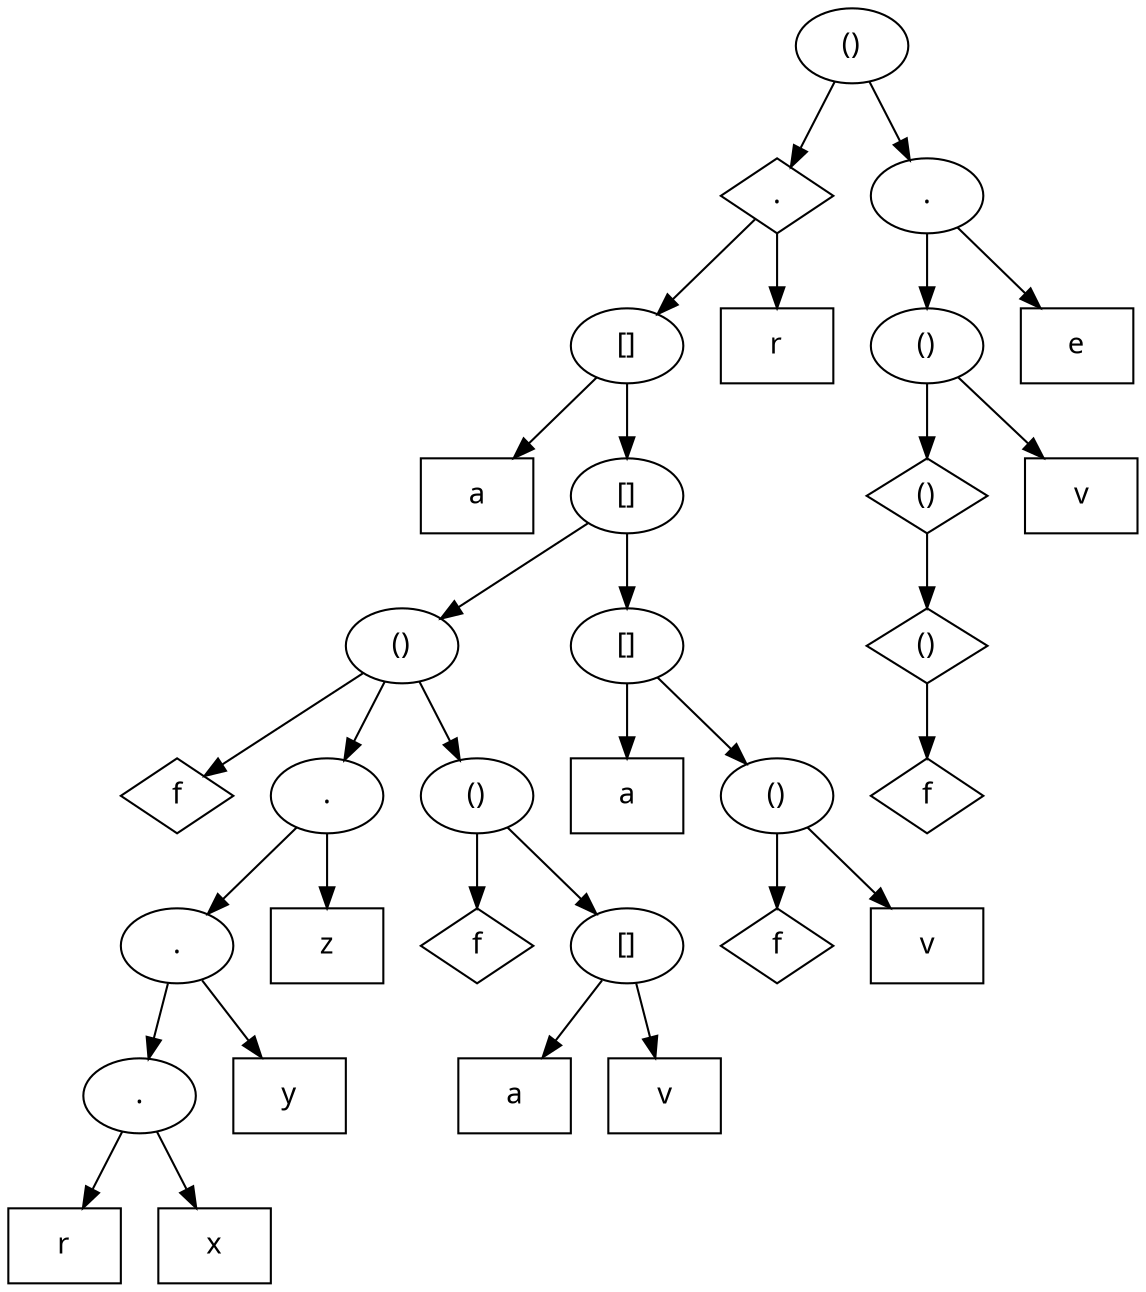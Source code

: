 digraph G {
	node [label="\N"];
	graph [bb="0,0,560,612"];
	{
		graph [bb=""];
		0 [label="()", fontname=Verdana, shape=ellipse, pos="423,594", width="0.75", height="0.5"];
		1 [label=".", fontname=Verdana, shape=diamond, pos="387,522", width="0.75", height="0.5"];
		2 [label=".", fontname=Verdana, shape=ellipse, pos="459,522", width="0.75", height="0.5"];
		3 [label="[]", fontname=Verdana, shape=ellipse, pos="315,450", width="0.75", height="0.5"];
		4 [label=r, fontname=Verdana, shape=box, pos="387,450", width="0.75", height="0.5"];
		5 [label=a, fontname=Verdana, shape=box, pos="243,378", width="0.75", height="0.5"];
		6 [label="[]", fontname=Verdana, shape=ellipse, pos="315,378", width="0.75", height="0.5"];
		7 [label="()", fontname=Verdana, shape=ellipse, pos="207,306", width="0.75", height="0.5"];
		8 [label="[]", fontname=Verdana, shape=ellipse, pos="315,306", width="0.75", height="0.5"];
		9 [label=f, fontname=Verdana, shape=diamond, pos="99,234", width="0.75", height="0.5"];
		10 [label=".", fontname=Verdana, shape=ellipse, pos="171,234", width="0.75", height="0.5"];
		11 [label="()", fontname=Verdana, shape=ellipse, pos="243,234", width="0.75", height="0.5"];
		12 [label=".", fontname=Verdana, shape=ellipse, pos="99,162", width="0.75", height="0.5"];
		13 [label=z, fontname=Verdana, shape=box, pos="171,162", width="0.75", height="0.5"];
		14 [label=".", fontname=Verdana, shape=ellipse, pos="63,90", width="0.75", height="0.5"];
		15 [label=y, fontname=Verdana, shape=box, pos="135,90", width="0.75", height="0.5"];
		16 [label=r, fontname=Verdana, shape=box, pos="27,18", width="0.75", height="0.5"];
		17 [label=x, fontname=Verdana, shape=box, pos="99,18", width="0.75", height="0.5"];
		18 [label=f, fontname=Verdana, shape=diamond, pos="243,162", width="0.75", height="0.5"];
		19 [label="[]", fontname=Verdana, shape=ellipse, pos="315,162", width="0.75", height="0.5"];
		20 [label=a, fontname=Verdana, shape=box, pos="279,90", width="0.75", height="0.5"];
		21 [label=v, fontname=Verdana, shape=box, pos="351,90", width="0.75", height="0.5"];
		22 [label=a, fontname=Verdana, shape=box, pos="315,234", width="0.75", height="0.5"];
		23 [label="()", fontname=Verdana, shape=ellipse, pos="387,234", width="0.75", height="0.5"];
		24 [label=f, fontname=Verdana, shape=diamond, pos="387,162", width="0.75", height="0.5"];
		25 [label=v, fontname=Verdana, shape=box, pos="459,162", width="0.75", height="0.5"];
		26 [label="()", fontname=Verdana, shape=ellipse, pos="459,450", width="0.75", height="0.5"];
		27 [label=e, fontname=Verdana, shape=box, pos="531,450", width="0.75", height="0.5"];
		28 [label="()", fontname=Verdana, shape=diamond, pos="459,378", width="0.80556", height="0.5"];
		29 [label=v, fontname=Verdana, shape=box, pos="533,378", width="0.75", height="0.5"];
		30 [label="()", fontname=Verdana, shape=diamond, pos="459,306", width="0.80556", height="0.5"];
		31 [label=f, fontname=Verdana, shape=diamond, pos="459,234", width="0.75", height="0.5"];
		0 -> 1 [pos="e,393.95,535.9 414.29,576.57 409.55,567.11 403.65,555.29 398.54,545.07"];
		0 -> 2 [pos="e,450.37,539.27 431.71,576.57 435.96,568.08 441.15,557.69 445.87,548.27"];
		1 -> 3 [pos="e,330.06,465.06 376.06,511.06 365.8,500.8 350.15,485.15 337.26,472.26"];
		1 -> 4 [pos="e,387,468.41 387,503.83 387,496.13 387,486.97 387,478.42"];
		3 -> 5 [pos="e,261.05,396.05 299.73,434.73 290.63,425.63 278.85,413.85 268.38,403.38"];
		3 -> 6 [pos="e,315,396.41 315,431.83 315,424.13 315,414.97 315,406.42"];
		6 -> 7 [pos="e,226.14,318.76 295.69,365.13 278.64,353.76 253.6,337.07 234.47,324.31"];
		6 -> 8 [pos="e,315,324.41 315,359.83 315,352.13 315,342.97 315,334.42"];
		7 -> 9 [pos="e,112.67,243.11 187.69,293.13 169.05,280.7 140.83,261.89 121.25,248.83"];
		7 -> 10 [pos="e,179.63,251.27 198.29,288.57 194.04,280.08 188.85,269.69 184.13,260.27"];
		7 -> 11 [pos="e,234.37,251.27 215.71,288.57 219.96,280.08 225.15,269.69 229.87,260.27"];
		10 -> 12 [pos="e,114.25,177.25 155.73,218.73 145.8,208.8 132.68,195.68 121.56,184.56"];
		10 -> 13 [pos="e,171,180.41 171,215.83 171,208.13 171,198.97 171,190.42"];
		12 -> 14 [pos="e,71.634,107.27 90.285,144.57 86.04,136.08 80.846,125.69 76.134,116.27"];
		12 -> 15 [pos="e,125.99,108.02 107.71,144.57 111.82,136.35 116.82,126.36 121.41,117.18"];
		14 -> 16 [pos="e,36.01,36.021 54.285,72.571 50.177,64.354 45.18,54.361 40.591,45.182"];
		14 -> 17 [pos="e,89.99,36.021 71.715,72.571 75.823,64.354 80.82,54.361 85.409,45.182"];
		11 -> 18 [pos="e,243,180.41 243,215.83 243,208.13 243,198.97 243,190.42"];
		11 -> 19 [pos="e,299.75,177.25 258.27,218.73 268.2,208.8 281.32,195.68 292.44,184.56"];
		19 -> 20 [pos="e,288.01,108.02 306.29,144.57 302.18,136.35 297.18,126.36 292.59,117.18"];
		19 -> 21 [pos="e,341.99,108.02 323.71,144.57 327.82,136.35 332.82,126.36 337.41,117.18"];
		8 -> 22 [pos="e,315,252.41 315,287.83 315,280.13 315,270.97 315,262.42"];
		8 -> 23 [pos="e,371.75,249.25 330.27,290.73 340.2,280.8 353.32,267.68 364.44,256.56"];
		23 -> 24 [pos="e,387,180.41 387,215.83 387,208.13 387,198.97 387,190.42"];
		23 -> 25 [pos="e,440.95,180.05 402.27,218.73 411.37,209.63 423.15,197.85 433.62,187.38"];
		2 -> 26 [pos="e,459,468.41 459,503.83 459,496.13 459,486.97 459,478.42"];
		2 -> 27 [pos="e,512.95,468.05 474.27,506.73 483.37,497.63 495.15,485.85 505.62,475.38"];
		26 -> 28 [pos="e,459,396.41 459,431.83 459,424.13 459,414.97 459,406.42"];
		26 -> 29 [pos="e,514.27,396.22 474.33,435.08 483.76,425.91 496.08,413.92 506.99,403.3"];
		28 -> 30 [pos="e,459,324.41 459,359.83 459,352.13 459,342.97 459,334.42"];
		30 -> 31 [pos="e,459,252.41 459,287.83 459,280.13 459,270.97 459,262.42"];
	}
}
